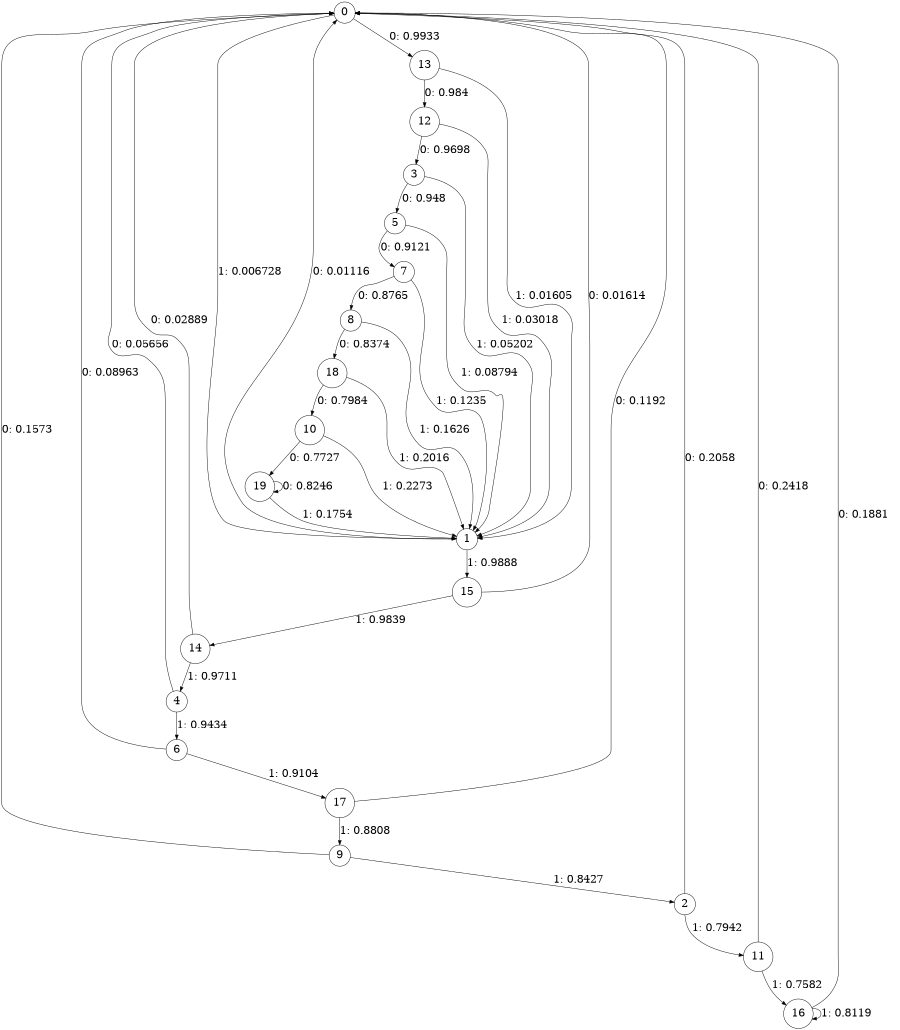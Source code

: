 digraph "ch2_random_source_L10" {
size = "6,8.5";
ratio = "fill";
node [shape = circle];
node [fontsize = 24];
edge [fontsize = 24];
0 -> 13 [label = "0: 0.9933   "];
0 -> 1 [label = "1: 0.006728  "];
1 -> 0 [label = "0: 0.01116  "];
1 -> 15 [label = "1: 0.9888   "];
2 -> 0 [label = "0: 0.2058   "];
2 -> 11 [label = "1: 0.7942   "];
3 -> 5 [label = "0: 0.948    "];
3 -> 1 [label = "1: 0.05202  "];
4 -> 0 [label = "0: 0.05656  "];
4 -> 6 [label = "1: 0.9434   "];
5 -> 7 [label = "0: 0.9121   "];
5 -> 1 [label = "1: 0.08794  "];
6 -> 0 [label = "0: 0.08963  "];
6 -> 17 [label = "1: 0.9104   "];
7 -> 8 [label = "0: 0.8765   "];
7 -> 1 [label = "1: 0.1235   "];
8 -> 18 [label = "0: 0.8374   "];
8 -> 1 [label = "1: 0.1626   "];
9 -> 0 [label = "0: 0.1573   "];
9 -> 2 [label = "1: 0.8427   "];
10 -> 19 [label = "0: 0.7727   "];
10 -> 1 [label = "1: 0.2273   "];
11 -> 0 [label = "0: 0.2418   "];
11 -> 16 [label = "1: 0.7582   "];
12 -> 3 [label = "0: 0.9698   "];
12 -> 1 [label = "1: 0.03018  "];
13 -> 12 [label = "0: 0.984    "];
13 -> 1 [label = "1: 0.01605  "];
14 -> 0 [label = "0: 0.02889  "];
14 -> 4 [label = "1: 0.9711   "];
15 -> 0 [label = "0: 0.01614  "];
15 -> 14 [label = "1: 0.9839   "];
16 -> 0 [label = "0: 0.1881   "];
16 -> 16 [label = "1: 0.8119   "];
17 -> 0 [label = "0: 0.1192   "];
17 -> 9 [label = "1: 0.8808   "];
18 -> 10 [label = "0: 0.7984   "];
18 -> 1 [label = "1: 0.2016   "];
19 -> 19 [label = "0: 0.8246   "];
19 -> 1 [label = "1: 0.1754   "];
}